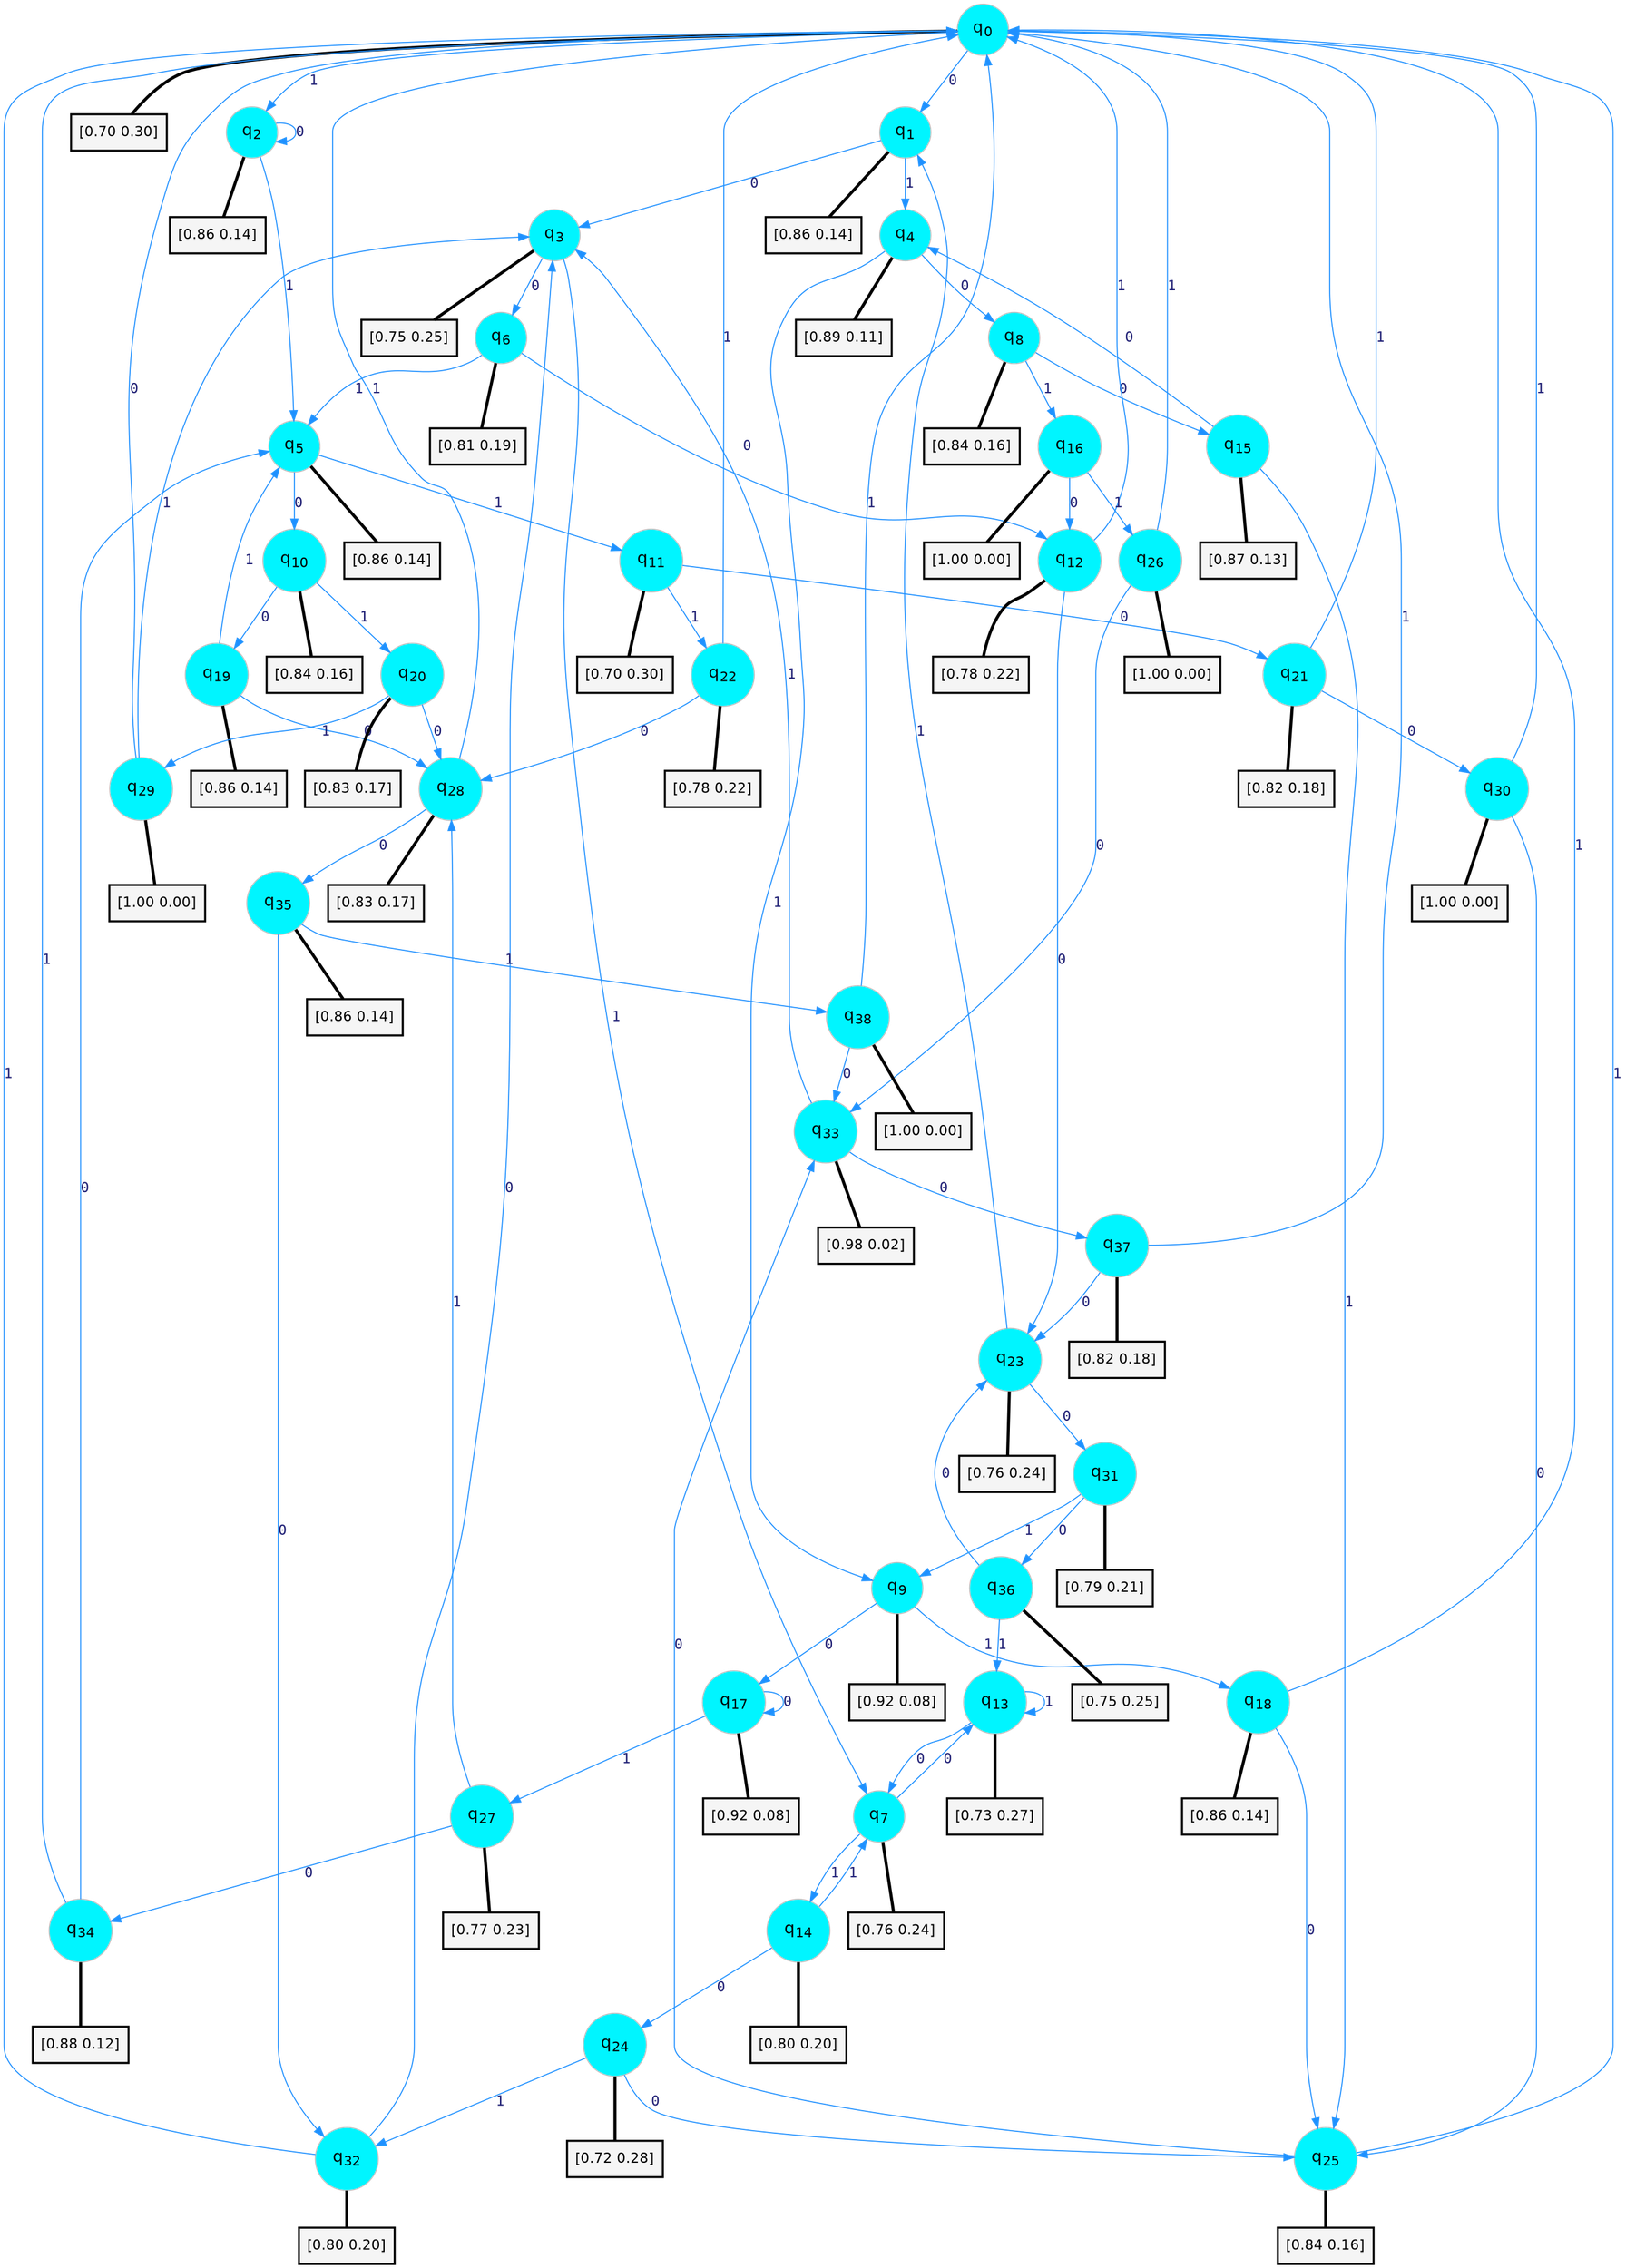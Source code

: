 digraph G {
graph [
bgcolor=transparent, dpi=300, rankdir=TD, size="40,25"];
node [
color=gray, fillcolor=turquoise1, fontcolor=black, fontname=Helvetica, fontsize=16, fontweight=bold, shape=circle, style=filled];
edge [
arrowsize=1, color=dodgerblue1, fontcolor=midnightblue, fontname=courier, fontweight=bold, penwidth=1, style=solid, weight=20];
0[label=<q<SUB>0</SUB>>];
1[label=<q<SUB>1</SUB>>];
2[label=<q<SUB>2</SUB>>];
3[label=<q<SUB>3</SUB>>];
4[label=<q<SUB>4</SUB>>];
5[label=<q<SUB>5</SUB>>];
6[label=<q<SUB>6</SUB>>];
7[label=<q<SUB>7</SUB>>];
8[label=<q<SUB>8</SUB>>];
9[label=<q<SUB>9</SUB>>];
10[label=<q<SUB>10</SUB>>];
11[label=<q<SUB>11</SUB>>];
12[label=<q<SUB>12</SUB>>];
13[label=<q<SUB>13</SUB>>];
14[label=<q<SUB>14</SUB>>];
15[label=<q<SUB>15</SUB>>];
16[label=<q<SUB>16</SUB>>];
17[label=<q<SUB>17</SUB>>];
18[label=<q<SUB>18</SUB>>];
19[label=<q<SUB>19</SUB>>];
20[label=<q<SUB>20</SUB>>];
21[label=<q<SUB>21</SUB>>];
22[label=<q<SUB>22</SUB>>];
23[label=<q<SUB>23</SUB>>];
24[label=<q<SUB>24</SUB>>];
25[label=<q<SUB>25</SUB>>];
26[label=<q<SUB>26</SUB>>];
27[label=<q<SUB>27</SUB>>];
28[label=<q<SUB>28</SUB>>];
29[label=<q<SUB>29</SUB>>];
30[label=<q<SUB>30</SUB>>];
31[label=<q<SUB>31</SUB>>];
32[label=<q<SUB>32</SUB>>];
33[label=<q<SUB>33</SUB>>];
34[label=<q<SUB>34</SUB>>];
35[label=<q<SUB>35</SUB>>];
36[label=<q<SUB>36</SUB>>];
37[label=<q<SUB>37</SUB>>];
38[label=<q<SUB>38</SUB>>];
39[label="[0.70 0.30]", shape=box,fontcolor=black, fontname=Helvetica, fontsize=14, penwidth=2, fillcolor=whitesmoke,color=black];
40[label="[0.86 0.14]", shape=box,fontcolor=black, fontname=Helvetica, fontsize=14, penwidth=2, fillcolor=whitesmoke,color=black];
41[label="[0.86 0.14]", shape=box,fontcolor=black, fontname=Helvetica, fontsize=14, penwidth=2, fillcolor=whitesmoke,color=black];
42[label="[0.75 0.25]", shape=box,fontcolor=black, fontname=Helvetica, fontsize=14, penwidth=2, fillcolor=whitesmoke,color=black];
43[label="[0.89 0.11]", shape=box,fontcolor=black, fontname=Helvetica, fontsize=14, penwidth=2, fillcolor=whitesmoke,color=black];
44[label="[0.86 0.14]", shape=box,fontcolor=black, fontname=Helvetica, fontsize=14, penwidth=2, fillcolor=whitesmoke,color=black];
45[label="[0.81 0.19]", shape=box,fontcolor=black, fontname=Helvetica, fontsize=14, penwidth=2, fillcolor=whitesmoke,color=black];
46[label="[0.76 0.24]", shape=box,fontcolor=black, fontname=Helvetica, fontsize=14, penwidth=2, fillcolor=whitesmoke,color=black];
47[label="[0.84 0.16]", shape=box,fontcolor=black, fontname=Helvetica, fontsize=14, penwidth=2, fillcolor=whitesmoke,color=black];
48[label="[0.92 0.08]", shape=box,fontcolor=black, fontname=Helvetica, fontsize=14, penwidth=2, fillcolor=whitesmoke,color=black];
49[label="[0.84 0.16]", shape=box,fontcolor=black, fontname=Helvetica, fontsize=14, penwidth=2, fillcolor=whitesmoke,color=black];
50[label="[0.70 0.30]", shape=box,fontcolor=black, fontname=Helvetica, fontsize=14, penwidth=2, fillcolor=whitesmoke,color=black];
51[label="[0.78 0.22]", shape=box,fontcolor=black, fontname=Helvetica, fontsize=14, penwidth=2, fillcolor=whitesmoke,color=black];
52[label="[0.73 0.27]", shape=box,fontcolor=black, fontname=Helvetica, fontsize=14, penwidth=2, fillcolor=whitesmoke,color=black];
53[label="[0.80 0.20]", shape=box,fontcolor=black, fontname=Helvetica, fontsize=14, penwidth=2, fillcolor=whitesmoke,color=black];
54[label="[0.87 0.13]", shape=box,fontcolor=black, fontname=Helvetica, fontsize=14, penwidth=2, fillcolor=whitesmoke,color=black];
55[label="[1.00 0.00]", shape=box,fontcolor=black, fontname=Helvetica, fontsize=14, penwidth=2, fillcolor=whitesmoke,color=black];
56[label="[0.92 0.08]", shape=box,fontcolor=black, fontname=Helvetica, fontsize=14, penwidth=2, fillcolor=whitesmoke,color=black];
57[label="[0.86 0.14]", shape=box,fontcolor=black, fontname=Helvetica, fontsize=14, penwidth=2, fillcolor=whitesmoke,color=black];
58[label="[0.86 0.14]", shape=box,fontcolor=black, fontname=Helvetica, fontsize=14, penwidth=2, fillcolor=whitesmoke,color=black];
59[label="[0.83 0.17]", shape=box,fontcolor=black, fontname=Helvetica, fontsize=14, penwidth=2, fillcolor=whitesmoke,color=black];
60[label="[0.82 0.18]", shape=box,fontcolor=black, fontname=Helvetica, fontsize=14, penwidth=2, fillcolor=whitesmoke,color=black];
61[label="[0.78 0.22]", shape=box,fontcolor=black, fontname=Helvetica, fontsize=14, penwidth=2, fillcolor=whitesmoke,color=black];
62[label="[0.76 0.24]", shape=box,fontcolor=black, fontname=Helvetica, fontsize=14, penwidth=2, fillcolor=whitesmoke,color=black];
63[label="[0.72 0.28]", shape=box,fontcolor=black, fontname=Helvetica, fontsize=14, penwidth=2, fillcolor=whitesmoke,color=black];
64[label="[0.84 0.16]", shape=box,fontcolor=black, fontname=Helvetica, fontsize=14, penwidth=2, fillcolor=whitesmoke,color=black];
65[label="[1.00 0.00]", shape=box,fontcolor=black, fontname=Helvetica, fontsize=14, penwidth=2, fillcolor=whitesmoke,color=black];
66[label="[0.77 0.23]", shape=box,fontcolor=black, fontname=Helvetica, fontsize=14, penwidth=2, fillcolor=whitesmoke,color=black];
67[label="[0.83 0.17]", shape=box,fontcolor=black, fontname=Helvetica, fontsize=14, penwidth=2, fillcolor=whitesmoke,color=black];
68[label="[1.00 0.00]", shape=box,fontcolor=black, fontname=Helvetica, fontsize=14, penwidth=2, fillcolor=whitesmoke,color=black];
69[label="[1.00 0.00]", shape=box,fontcolor=black, fontname=Helvetica, fontsize=14, penwidth=2, fillcolor=whitesmoke,color=black];
70[label="[0.79 0.21]", shape=box,fontcolor=black, fontname=Helvetica, fontsize=14, penwidth=2, fillcolor=whitesmoke,color=black];
71[label="[0.80 0.20]", shape=box,fontcolor=black, fontname=Helvetica, fontsize=14, penwidth=2, fillcolor=whitesmoke,color=black];
72[label="[0.98 0.02]", shape=box,fontcolor=black, fontname=Helvetica, fontsize=14, penwidth=2, fillcolor=whitesmoke,color=black];
73[label="[0.88 0.12]", shape=box,fontcolor=black, fontname=Helvetica, fontsize=14, penwidth=2, fillcolor=whitesmoke,color=black];
74[label="[0.86 0.14]", shape=box,fontcolor=black, fontname=Helvetica, fontsize=14, penwidth=2, fillcolor=whitesmoke,color=black];
75[label="[0.75 0.25]", shape=box,fontcolor=black, fontname=Helvetica, fontsize=14, penwidth=2, fillcolor=whitesmoke,color=black];
76[label="[0.82 0.18]", shape=box,fontcolor=black, fontname=Helvetica, fontsize=14, penwidth=2, fillcolor=whitesmoke,color=black];
77[label="[1.00 0.00]", shape=box,fontcolor=black, fontname=Helvetica, fontsize=14, penwidth=2, fillcolor=whitesmoke,color=black];
0->1 [label=0];
0->2 [label=1];
0->39 [arrowhead=none, penwidth=3,color=black];
1->3 [label=0];
1->4 [label=1];
1->40 [arrowhead=none, penwidth=3,color=black];
2->2 [label=0];
2->5 [label=1];
2->41 [arrowhead=none, penwidth=3,color=black];
3->6 [label=0];
3->7 [label=1];
3->42 [arrowhead=none, penwidth=3,color=black];
4->8 [label=0];
4->9 [label=1];
4->43 [arrowhead=none, penwidth=3,color=black];
5->10 [label=0];
5->11 [label=1];
5->44 [arrowhead=none, penwidth=3,color=black];
6->12 [label=0];
6->5 [label=1];
6->45 [arrowhead=none, penwidth=3,color=black];
7->13 [label=0];
7->14 [label=1];
7->46 [arrowhead=none, penwidth=3,color=black];
8->15 [label=0];
8->16 [label=1];
8->47 [arrowhead=none, penwidth=3,color=black];
9->17 [label=0];
9->18 [label=1];
9->48 [arrowhead=none, penwidth=3,color=black];
10->19 [label=0];
10->20 [label=1];
10->49 [arrowhead=none, penwidth=3,color=black];
11->21 [label=0];
11->22 [label=1];
11->50 [arrowhead=none, penwidth=3,color=black];
12->23 [label=0];
12->0 [label=1];
12->51 [arrowhead=none, penwidth=3,color=black];
13->7 [label=0];
13->13 [label=1];
13->52 [arrowhead=none, penwidth=3,color=black];
14->24 [label=0];
14->7 [label=1];
14->53 [arrowhead=none, penwidth=3,color=black];
15->4 [label=0];
15->25 [label=1];
15->54 [arrowhead=none, penwidth=3,color=black];
16->12 [label=0];
16->26 [label=1];
16->55 [arrowhead=none, penwidth=3,color=black];
17->17 [label=0];
17->27 [label=1];
17->56 [arrowhead=none, penwidth=3,color=black];
18->25 [label=0];
18->0 [label=1];
18->57 [arrowhead=none, penwidth=3,color=black];
19->28 [label=0];
19->5 [label=1];
19->58 [arrowhead=none, penwidth=3,color=black];
20->28 [label=0];
20->29 [label=1];
20->59 [arrowhead=none, penwidth=3,color=black];
21->30 [label=0];
21->0 [label=1];
21->60 [arrowhead=none, penwidth=3,color=black];
22->28 [label=0];
22->0 [label=1];
22->61 [arrowhead=none, penwidth=3,color=black];
23->31 [label=0];
23->1 [label=1];
23->62 [arrowhead=none, penwidth=3,color=black];
24->25 [label=0];
24->32 [label=1];
24->63 [arrowhead=none, penwidth=3,color=black];
25->33 [label=0];
25->0 [label=1];
25->64 [arrowhead=none, penwidth=3,color=black];
26->33 [label=0];
26->0 [label=1];
26->65 [arrowhead=none, penwidth=3,color=black];
27->34 [label=0];
27->28 [label=1];
27->66 [arrowhead=none, penwidth=3,color=black];
28->35 [label=0];
28->0 [label=1];
28->67 [arrowhead=none, penwidth=3,color=black];
29->0 [label=0];
29->3 [label=1];
29->68 [arrowhead=none, penwidth=3,color=black];
30->25 [label=0];
30->0 [label=1];
30->69 [arrowhead=none, penwidth=3,color=black];
31->36 [label=0];
31->9 [label=1];
31->70 [arrowhead=none, penwidth=3,color=black];
32->3 [label=0];
32->0 [label=1];
32->71 [arrowhead=none, penwidth=3,color=black];
33->37 [label=0];
33->3 [label=1];
33->72 [arrowhead=none, penwidth=3,color=black];
34->5 [label=0];
34->0 [label=1];
34->73 [arrowhead=none, penwidth=3,color=black];
35->32 [label=0];
35->38 [label=1];
35->74 [arrowhead=none, penwidth=3,color=black];
36->23 [label=0];
36->13 [label=1];
36->75 [arrowhead=none, penwidth=3,color=black];
37->23 [label=0];
37->0 [label=1];
37->76 [arrowhead=none, penwidth=3,color=black];
38->33 [label=0];
38->0 [label=1];
38->77 [arrowhead=none, penwidth=3,color=black];
}
